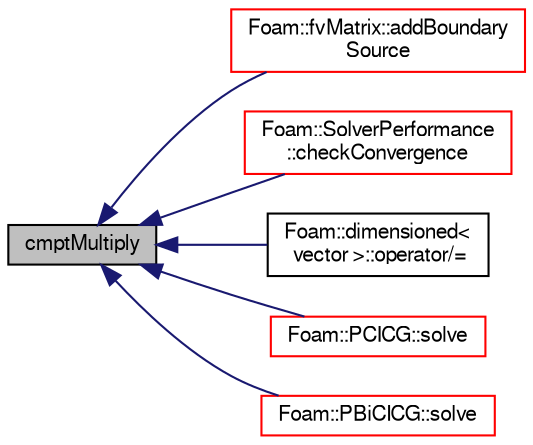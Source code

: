 digraph "cmptMultiply"
{
  bgcolor="transparent";
  edge [fontname="FreeSans",fontsize="10",labelfontname="FreeSans",labelfontsize="10"];
  node [fontname="FreeSans",fontsize="10",shape=record];
  rankdir="LR";
  Node3397 [label="cmptMultiply",height=0.2,width=0.4,color="black", fillcolor="grey75", style="filled", fontcolor="black"];
  Node3397 -> Node3398 [dir="back",color="midnightblue",fontsize="10",style="solid",fontname="FreeSans"];
  Node3398 [label="Foam::fvMatrix::addBoundary\lSource",height=0.2,width=0.4,color="red",URL="$a22358.html#a8c23a6a80a98b5d14c02c08e38989bc2"];
  Node3397 -> Node3426 [dir="back",color="midnightblue",fontsize="10",style="solid",fontname="FreeSans"];
  Node3426 [label="Foam::SolverPerformance\l::checkConvergence",height=0.2,width=0.4,color="red",URL="$a26810.html#ab5771e4f4a15c47b3c719a33255be433",tooltip="Check, store and return convergence. "];
  Node3397 -> Node3441 [dir="back",color="midnightblue",fontsize="10",style="solid",fontname="FreeSans"];
  Node3441 [label="Foam::dimensioned\<\l vector \>::operator/=",height=0.2,width=0.4,color="black",URL="$a26366.html#a974af988e2b06b3a8f644ba16dadbe4f"];
  Node3397 -> Node3442 [dir="back",color="midnightblue",fontsize="10",style="solid",fontname="FreeSans"];
  Node3442 [label="Foam::PCICG::solve",height=0.2,width=0.4,color="red",URL="$a26842.html#af2a8369a85a8532bb0c9d431c0b6e7ff",tooltip="Solve the matrix with this solver. "];
  Node3397 -> Node3444 [dir="back",color="midnightblue",fontsize="10",style="solid",fontname="FreeSans"];
  Node3444 [label="Foam::PBiCICG::solve",height=0.2,width=0.4,color="red",URL="$a26838.html#af2a8369a85a8532bb0c9d431c0b6e7ff",tooltip="Solve the matrix with this solver. "];
}
